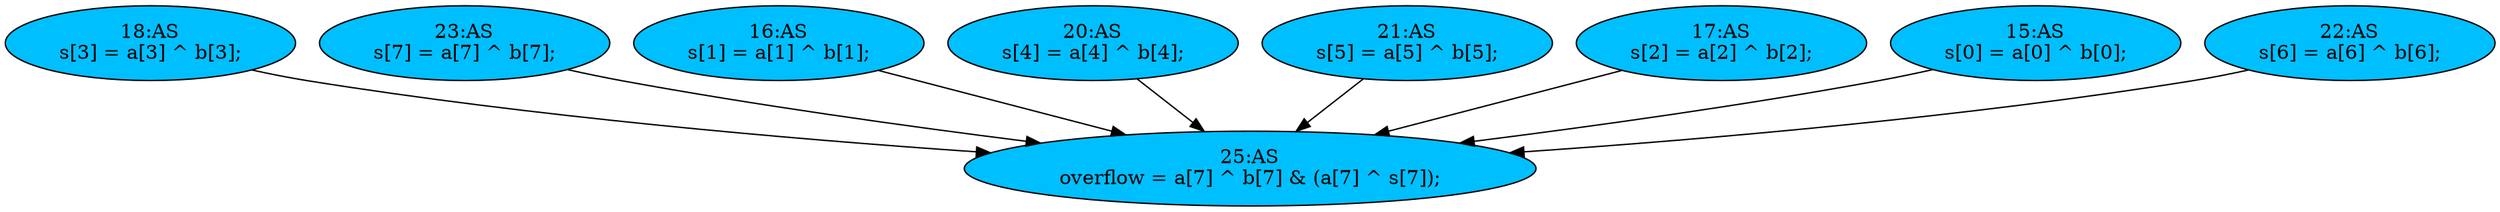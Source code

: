 strict digraph "compose( ,  )" {
	node [label="\N"];
	"18:AS"	[ast="<pyverilog.vparser.ast.Assign object at 0x7fe1004a6590>",
		def_var="['s']",
		fillcolor=deepskyblue,
		label="18:AS
s[3] = a[3] ^ b[3];",
		statements="[]",
		style=filled,
		typ=Assign,
		use_var="['a', 'b']"];
	"25:AS"	[ast="<pyverilog.vparser.ast.Assign object at 0x7fe100118c10>",
		def_var="['overflow']",
		fillcolor=deepskyblue,
		label="25:AS
overflow = a[7] ^ b[7] & (a[7] ^ s[7]);",
		statements="[]",
		style=filled,
		typ=Assign,
		use_var="['a', 'b', 'a', 's']"];
	"18:AS" -> "25:AS";
	"23:AS"	[ast="<pyverilog.vparser.ast.Assign object at 0x7fe100118bd0>",
		def_var="['s']",
		fillcolor=deepskyblue,
		label="23:AS
s[7] = a[7] ^ b[7];",
		statements="[]",
		style=filled,
		typ=Assign,
		use_var="['a', 'b']"];
	"23:AS" -> "25:AS";
	"16:AS"	[ast="<pyverilog.vparser.ast.Assign object at 0x7fe10044e510>",
		def_var="['s']",
		fillcolor=deepskyblue,
		label="16:AS
s[1] = a[1] ^ b[1];",
		statements="[]",
		style=filled,
		typ=Assign,
		use_var="['a', 'b']"];
	"16:AS" -> "25:AS";
	"20:AS"	[ast="<pyverilog.vparser.ast.Assign object at 0x7fe1005208d0>",
		def_var="['s']",
		fillcolor=deepskyblue,
		label="20:AS
s[4] = a[4] ^ b[4];",
		statements="[]",
		style=filled,
		typ=Assign,
		use_var="['a', 'b']"];
	"20:AS" -> "25:AS";
	"21:AS"	[ast="<pyverilog.vparser.ast.Assign object at 0x7fe1001188d0>",
		def_var="['s']",
		fillcolor=deepskyblue,
		label="21:AS
s[5] = a[5] ^ b[5];",
		statements="[]",
		style=filled,
		typ=Assign,
		use_var="['a', 'b']"];
	"21:AS" -> "25:AS";
	"17:AS"	[ast="<pyverilog.vparser.ast.Assign object at 0x7fe1004a6690>",
		def_var="['s']",
		fillcolor=deepskyblue,
		label="17:AS
s[2] = a[2] ^ b[2];",
		statements="[]",
		style=filled,
		typ=Assign,
		use_var="['a', 'b']"];
	"17:AS" -> "25:AS";
	"15:AS"	[ast="<pyverilog.vparser.ast.Assign object at 0x7fe1004a37d0>",
		def_var="['s']",
		fillcolor=deepskyblue,
		label="15:AS
s[0] = a[0] ^ b[0];",
		statements="[]",
		style=filled,
		typ=Assign,
		use_var="['a', 'b']"];
	"15:AS" -> "25:AS";
	"22:AS"	[ast="<pyverilog.vparser.ast.Assign object at 0x7fe100118a50>",
		def_var="['s']",
		fillcolor=deepskyblue,
		label="22:AS
s[6] = a[6] ^ b[6];",
		statements="[]",
		style=filled,
		typ=Assign,
		use_var="['a', 'b']"];
	"22:AS" -> "25:AS";
}
